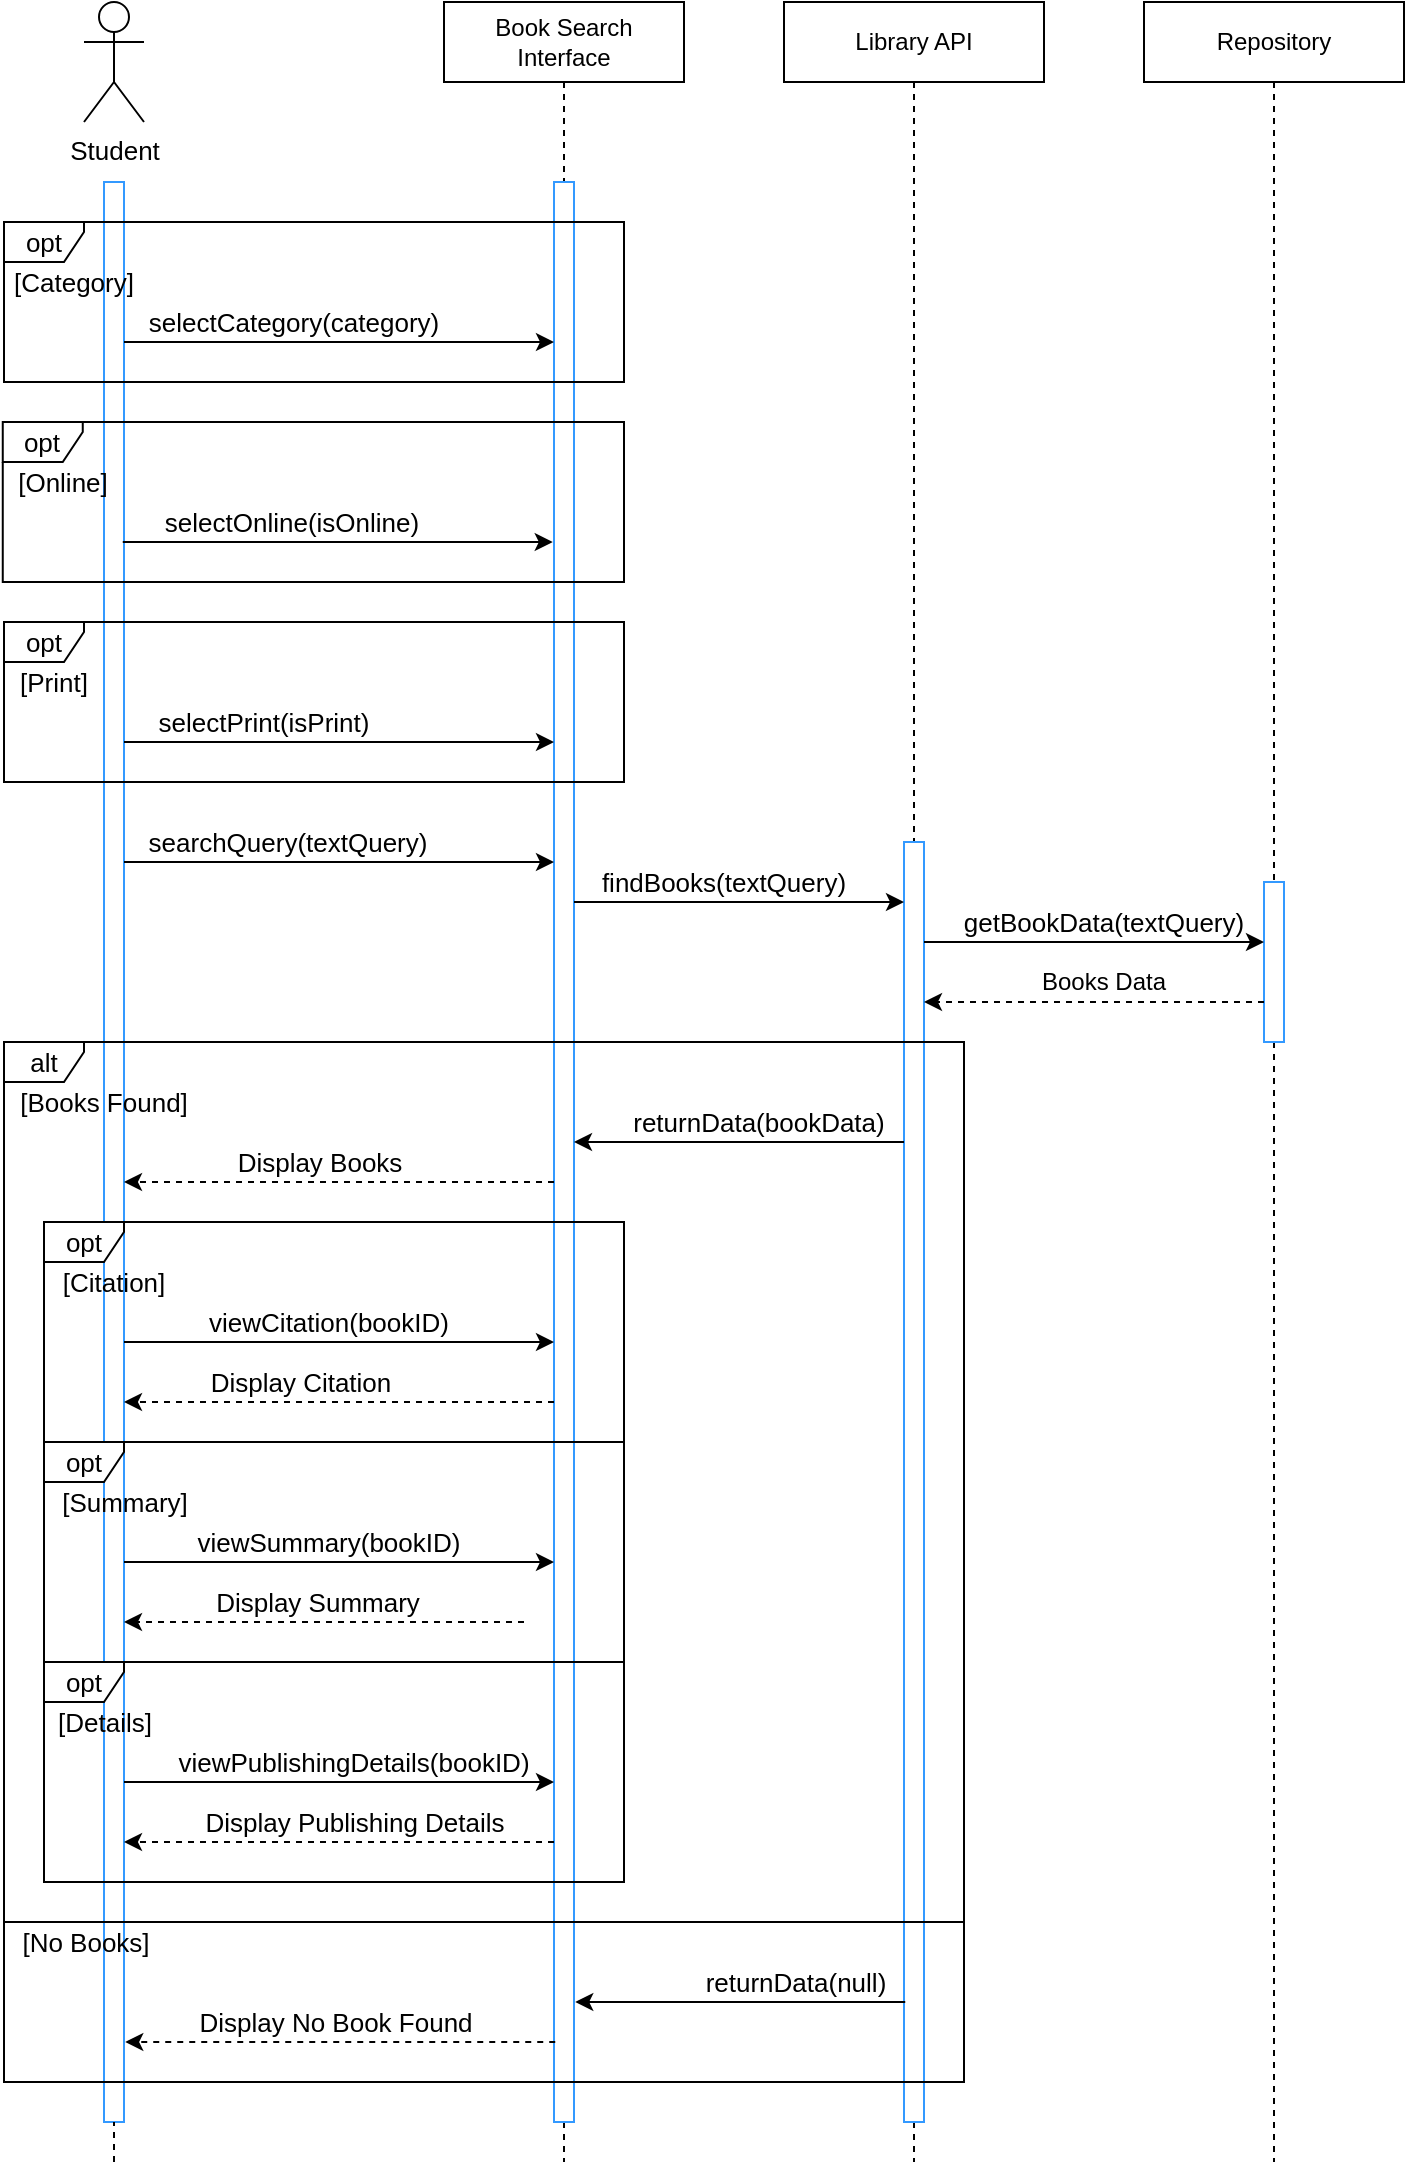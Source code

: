 <mxfile compressed="false" version="21.0.10" type="device">
  <diagram name="Page-1" id="2YBvvXClWsGukQMizWep">
    <mxGraphModel dx="1363" dy="877" grid="1" gridSize="10" guides="1" tooltips="1" connect="1" arrows="1" fold="1" page="1" pageScale="1" pageWidth="2500" pageHeight="2500" math="0" shadow="0">
      <root>
        <mxCell id="0" />
        <mxCell id="1" parent="0" />
        <mxCell id="aM9ryv3xv72pqoxQDRHE-5" value="Repository" style="shape=umlLifeline;perimeter=lifelinePerimeter;whiteSpace=wrap;html=1;container=0;dropTarget=0;collapsible=0;recursiveResize=0;outlineConnect=0;portConstraint=eastwest;newEdgeStyle={&quot;edgeStyle&quot;:&quot;elbowEdgeStyle&quot;,&quot;elbow&quot;:&quot;vertical&quot;,&quot;curved&quot;:0,&quot;rounded&quot;:0};" parent="1" vertex="1">
          <mxGeometry x="580" y="40" width="130" height="1080" as="geometry" />
        </mxCell>
        <mxCell id="aM9ryv3xv72pqoxQDRHE-6" value="" style="html=1;points=[];perimeter=orthogonalPerimeter;outlineConnect=0;targetShapes=umlLifeline;portConstraint=eastwest;newEdgeStyle={&quot;edgeStyle&quot;:&quot;elbowEdgeStyle&quot;,&quot;elbow&quot;:&quot;vertical&quot;,&quot;curved&quot;:0,&quot;rounded&quot;:0};strokeColor=#3399FF;" parent="aM9ryv3xv72pqoxQDRHE-5" vertex="1">
          <mxGeometry x="60" y="440" width="10" height="80" as="geometry" />
        </mxCell>
        <mxCell id="fCjNDRdymDhb6TnAWpX7-8" value="Student" style="shape=umlActor;verticalLabelPosition=bottom;verticalAlign=top;html=1;outlineConnect=0;strokeColor=#000000;fontSize=13;" parent="1" vertex="1">
          <mxGeometry x="50" y="40" width="30" height="60" as="geometry" />
        </mxCell>
        <mxCell id="fCjNDRdymDhb6TnAWpX7-12" value="" style="html=1;points=[];perimeter=orthogonalPerimeter;outlineConnect=0;targetShapes=umlLifeline;portConstraint=eastwest;newEdgeStyle={&quot;edgeStyle&quot;:&quot;elbowEdgeStyle&quot;,&quot;elbow&quot;:&quot;vertical&quot;,&quot;curved&quot;:0,&quot;rounded&quot;:0};strokeColor=#3399FF;" parent="1" vertex="1">
          <mxGeometry x="60" y="130" width="10" height="970" as="geometry" />
        </mxCell>
        <mxCell id="fCjNDRdymDhb6TnAWpX7-27" value="Book Search Interface" style="shape=umlLifeline;perimeter=lifelinePerimeter;whiteSpace=wrap;html=1;container=0;dropTarget=0;collapsible=0;recursiveResize=0;outlineConnect=0;portConstraint=eastwest;newEdgeStyle={&quot;edgeStyle&quot;:&quot;elbowEdgeStyle&quot;,&quot;elbow&quot;:&quot;vertical&quot;,&quot;curved&quot;:0,&quot;rounded&quot;:0};" parent="1" vertex="1">
          <mxGeometry x="230" y="40" width="120" height="1080" as="geometry" />
        </mxCell>
        <mxCell id="fCjNDRdymDhb6TnAWpX7-28" value="" style="html=1;points=[];perimeter=orthogonalPerimeter;outlineConnect=0;targetShapes=umlLifeline;portConstraint=eastwest;newEdgeStyle={&quot;edgeStyle&quot;:&quot;elbowEdgeStyle&quot;,&quot;elbow&quot;:&quot;vertical&quot;,&quot;curved&quot;:0,&quot;rounded&quot;:0};strokeColor=#3399FF;" parent="fCjNDRdymDhb6TnAWpX7-27" vertex="1">
          <mxGeometry x="55" y="90" width="10" height="970" as="geometry" />
        </mxCell>
        <mxCell id="fCjNDRdymDhb6TnAWpX7-33" value="" style="endArrow=none;dashed=1;html=1;rounded=0;fontSize=13;" parent="1" target="fCjNDRdymDhb6TnAWpX7-12" edge="1">
          <mxGeometry width="50" height="50" relative="1" as="geometry">
            <mxPoint x="65" y="1120" as="sourcePoint" />
            <mxPoint x="65" y="660" as="targetPoint" />
            <Array as="points" />
          </mxGeometry>
        </mxCell>
        <mxCell id="fCjNDRdymDhb6TnAWpX7-42" value="selectCategory(category)" style="text;html=1;strokeColor=none;fillColor=none;align=center;verticalAlign=middle;whiteSpace=wrap;rounded=0;fontSize=13;" parent="1" vertex="1">
          <mxGeometry x="70" y="190" width="170" height="20" as="geometry" />
        </mxCell>
        <mxCell id="fCjNDRdymDhb6TnAWpX7-45" value="opt" style="shape=umlFrame;whiteSpace=wrap;html=1;pointerEvents=0;strokeColor=#000000;fontSize=13;width=40;height=20;" parent="1" vertex="1">
          <mxGeometry x="10" y="150" width="310" height="80" as="geometry" />
        </mxCell>
        <mxCell id="fCjNDRdymDhb6TnAWpX7-46" value="[Category]" style="text;html=1;strokeColor=none;fillColor=none;align=center;verticalAlign=middle;whiteSpace=wrap;rounded=0;fontSize=13;" parent="1" vertex="1">
          <mxGeometry x="10" y="170" width="70" height="20" as="geometry" />
        </mxCell>
        <mxCell id="fCjNDRdymDhb6TnAWpX7-51" value="" style="endArrow=classic;html=1;rounded=0;fontSize=13;" parent="1" source="fCjNDRdymDhb6TnAWpX7-12" target="fCjNDRdymDhb6TnAWpX7-28" edge="1">
          <mxGeometry width="50" height="50" relative="1" as="geometry">
            <mxPoint x="70" y="230" as="sourcePoint" />
            <mxPoint x="285" y="230" as="targetPoint" />
            <Array as="points">
              <mxPoint x="139" y="210" />
              <mxPoint x="204" y="210" />
            </Array>
          </mxGeometry>
        </mxCell>
        <mxCell id="8WBUeJ8e2ZMxS5DKSKpC-83" value="Library API" style="shape=umlLifeline;perimeter=lifelinePerimeter;whiteSpace=wrap;html=1;container=0;dropTarget=0;collapsible=0;recursiveResize=0;outlineConnect=0;portConstraint=eastwest;newEdgeStyle={&quot;edgeStyle&quot;:&quot;elbowEdgeStyle&quot;,&quot;elbow&quot;:&quot;vertical&quot;,&quot;curved&quot;:0,&quot;rounded&quot;:0};" parent="1" vertex="1">
          <mxGeometry x="400" y="40" width="130" height="1080" as="geometry" />
        </mxCell>
        <mxCell id="8WBUeJ8e2ZMxS5DKSKpC-84" value="" style="html=1;points=[];perimeter=orthogonalPerimeter;outlineConnect=0;targetShapes=umlLifeline;portConstraint=eastwest;newEdgeStyle={&quot;edgeStyle&quot;:&quot;elbowEdgeStyle&quot;,&quot;elbow&quot;:&quot;vertical&quot;,&quot;curved&quot;:0,&quot;rounded&quot;:0};strokeColor=#3399FF;" parent="8WBUeJ8e2ZMxS5DKSKpC-83" vertex="1">
          <mxGeometry x="60" y="420" width="10" height="640" as="geometry" />
        </mxCell>
        <mxCell id="UOv02gEyeNIiNMxLk5ma-1" value="selectOnline(isOnline)" style="text;html=1;strokeColor=none;fillColor=none;align=center;verticalAlign=middle;whiteSpace=wrap;rounded=0;fontSize=13;" parent="1" vertex="1">
          <mxGeometry x="69.38" y="290" width="170" height="20" as="geometry" />
        </mxCell>
        <mxCell id="UOv02gEyeNIiNMxLk5ma-2" value="opt" style="shape=umlFrame;whiteSpace=wrap;html=1;pointerEvents=0;strokeColor=#000000;fontSize=13;width=40;height=20;" parent="1" vertex="1">
          <mxGeometry x="9.38" y="250" width="310.62" height="80" as="geometry" />
        </mxCell>
        <mxCell id="UOv02gEyeNIiNMxLk5ma-3" value="[Online]" style="text;html=1;strokeColor=none;fillColor=none;align=center;verticalAlign=middle;whiteSpace=wrap;rounded=0;fontSize=13;" parent="1" vertex="1">
          <mxGeometry x="9.38" y="270" width="60.62" height="20" as="geometry" />
        </mxCell>
        <mxCell id="UOv02gEyeNIiNMxLk5ma-4" value="" style="endArrow=classic;html=1;rounded=0;fontSize=13;" parent="1" edge="1">
          <mxGeometry width="50" height="50" relative="1" as="geometry">
            <mxPoint x="69.38" y="310" as="sourcePoint" />
            <mxPoint x="284.38" y="310" as="targetPoint" />
            <Array as="points">
              <mxPoint x="138.38" y="310" />
              <mxPoint x="203.38" y="310" />
            </Array>
          </mxGeometry>
        </mxCell>
        <mxCell id="UOv02gEyeNIiNMxLk5ma-9" value="" style="endArrow=classic;html=1;rounded=0;" parent="1" edge="1">
          <mxGeometry width="50" height="50" relative="1" as="geometry">
            <mxPoint x="70" y="470" as="sourcePoint" />
            <mxPoint x="285" y="470" as="targetPoint" />
            <Array as="points">
              <mxPoint x="180" y="470" />
            </Array>
          </mxGeometry>
        </mxCell>
        <mxCell id="UOv02gEyeNIiNMxLk5ma-11" value="searchQuery(textQuery)" style="text;html=1;strokeColor=none;fillColor=none;align=center;verticalAlign=middle;whiteSpace=wrap;rounded=0;fontSize=13;" parent="1" vertex="1">
          <mxGeometry x="73.75" y="450" width="156.25" height="20" as="geometry" />
        </mxCell>
        <mxCell id="UOv02gEyeNIiNMxLk5ma-12" value="" style="endArrow=classic;html=1;rounded=0;" parent="1" edge="1">
          <mxGeometry width="50" height="50" relative="1" as="geometry">
            <mxPoint x="295" y="490" as="sourcePoint" />
            <mxPoint x="460" y="490" as="targetPoint" />
            <Array as="points">
              <mxPoint x="430" y="490" />
            </Array>
          </mxGeometry>
        </mxCell>
        <mxCell id="UOv02gEyeNIiNMxLk5ma-13" value="findBooks(textQuery)" style="text;html=1;strokeColor=none;fillColor=none;align=center;verticalAlign=middle;whiteSpace=wrap;rounded=0;fontSize=13;" parent="1" vertex="1">
          <mxGeometry x="300" y="470" width="140" height="20" as="geometry" />
        </mxCell>
        <mxCell id="UOv02gEyeNIiNMxLk5ma-14" value="" style="endArrow=classic;html=1;rounded=0;" parent="1" target="aM9ryv3xv72pqoxQDRHE-6" edge="1">
          <mxGeometry width="50" height="50" relative="1" as="geometry">
            <mxPoint x="470" y="510" as="sourcePoint" />
            <mxPoint x="560" y="520" as="targetPoint" />
            <Array as="points">
              <mxPoint x="520" y="510" />
            </Array>
          </mxGeometry>
        </mxCell>
        <mxCell id="UOv02gEyeNIiNMxLk5ma-15" value="getBookData(textQuery)" style="text;html=1;strokeColor=none;fillColor=none;align=center;verticalAlign=middle;whiteSpace=wrap;rounded=0;fontSize=13;" parent="1" vertex="1">
          <mxGeometry x="480" y="490" width="160" height="20" as="geometry" />
        </mxCell>
        <mxCell id="UOv02gEyeNIiNMxLk5ma-16" value="alt" style="shape=umlFrame;whiteSpace=wrap;html=1;pointerEvents=0;strokeColor=#000000;fontSize=13;width=40;height=20;" parent="1" vertex="1">
          <mxGeometry x="10" y="560" width="480" height="440" as="geometry" />
        </mxCell>
        <mxCell id="UOv02gEyeNIiNMxLk5ma-17" value="returnData(bookData)" style="text;html=1;strokeColor=none;fillColor=none;align=center;verticalAlign=middle;whiteSpace=wrap;rounded=0;fontSize=13;" parent="1" vertex="1">
          <mxGeometry x="320" y="590" width="135" height="20" as="geometry" />
        </mxCell>
        <mxCell id="UOv02gEyeNIiNMxLk5ma-18" value="" style="endArrow=classic;html=1;rounded=0;fontSize=13;" parent="1" edge="1">
          <mxGeometry width="50" height="50" relative="1" as="geometry">
            <mxPoint x="460" y="610" as="sourcePoint" />
            <mxPoint x="295" y="610" as="targetPoint" />
            <Array as="points">
              <mxPoint x="440" y="610" />
            </Array>
          </mxGeometry>
        </mxCell>
        <mxCell id="UOv02gEyeNIiNMxLk5ma-19" value="" style="endArrow=classic;html=1;rounded=0;fontSize=13;dashed=1;" parent="1" edge="1">
          <mxGeometry width="50" height="50" relative="1" as="geometry">
            <mxPoint x="285" y="630" as="sourcePoint" />
            <mxPoint x="70" y="630" as="targetPoint" />
            <Array as="points">
              <mxPoint x="211" y="630" />
              <mxPoint x="130" y="630" />
            </Array>
          </mxGeometry>
        </mxCell>
        <mxCell id="UOv02gEyeNIiNMxLk5ma-20" value="Display Books" style="text;html=1;strokeColor=none;fillColor=none;align=center;verticalAlign=middle;whiteSpace=wrap;rounded=0;fontSize=13;" parent="1" vertex="1">
          <mxGeometry x="115" y="610" width="106.25" height="20" as="geometry" />
        </mxCell>
        <mxCell id="UOv02gEyeNIiNMxLk5ma-21" value="" style="endArrow=classic;html=1;rounded=0;dashed=1;" parent="1" source="aM9ryv3xv72pqoxQDRHE-6" edge="1">
          <mxGeometry width="50" height="50" relative="1" as="geometry">
            <mxPoint x="680" y="540" as="sourcePoint" />
            <mxPoint x="470" y="540" as="targetPoint" />
            <Array as="points">
              <mxPoint x="600" y="540" />
            </Array>
          </mxGeometry>
        </mxCell>
        <mxCell id="UOv02gEyeNIiNMxLk5ma-22" value="Books Data" style="text;html=1;strokeColor=none;fillColor=none;align=center;verticalAlign=middle;whiteSpace=wrap;rounded=0;" parent="1" vertex="1">
          <mxGeometry x="525" y="520" width="70" height="20" as="geometry" />
        </mxCell>
        <mxCell id="UOv02gEyeNIiNMxLk5ma-23" value="[Books Found]" style="text;html=1;strokeColor=none;fillColor=none;align=center;verticalAlign=middle;whiteSpace=wrap;rounded=0;fontSize=13;" parent="1" vertex="1">
          <mxGeometry x="10" y="580" width="100" height="20" as="geometry" />
        </mxCell>
        <mxCell id="UOv02gEyeNIiNMxLk5ma-24" value="returnData(null)" style="text;html=1;strokeColor=none;fillColor=none;align=center;verticalAlign=middle;whiteSpace=wrap;rounded=0;fontSize=13;" parent="1" vertex="1">
          <mxGeometry x="350.62" y="1020" width="110" height="20" as="geometry" />
        </mxCell>
        <mxCell id="UOv02gEyeNIiNMxLk5ma-25" value="" style="endArrow=classic;html=1;rounded=0;fontSize=13;" parent="1" edge="1">
          <mxGeometry width="50" height="50" relative="1" as="geometry">
            <mxPoint x="460.62" y="1040" as="sourcePoint" />
            <mxPoint x="295.62" y="1040" as="targetPoint" />
            <Array as="points">
              <mxPoint x="440.62" y="1040" />
            </Array>
          </mxGeometry>
        </mxCell>
        <mxCell id="UOv02gEyeNIiNMxLk5ma-26" value="" style="endArrow=classic;html=1;rounded=0;fontSize=13;dashed=1;" parent="1" edge="1">
          <mxGeometry width="50" height="50" relative="1" as="geometry">
            <mxPoint x="285.62" y="1060" as="sourcePoint" />
            <mxPoint x="70.62" y="1060" as="targetPoint" />
            <Array as="points">
              <mxPoint x="219.62" y="1060" />
              <mxPoint x="129.62" y="1060" />
            </Array>
          </mxGeometry>
        </mxCell>
        <mxCell id="UOv02gEyeNIiNMxLk5ma-27" value="Display No Book Found" style="text;html=1;strokeColor=none;fillColor=none;align=center;verticalAlign=middle;whiteSpace=wrap;rounded=0;fontSize=13;" parent="1" vertex="1">
          <mxGeometry x="97.81" y="1040" width="155.62" height="20" as="geometry" />
        </mxCell>
        <mxCell id="UOv02gEyeNIiNMxLk5ma-28" value="[No Books]" style="text;html=1;strokeColor=none;fillColor=none;align=center;verticalAlign=middle;whiteSpace=wrap;rounded=0;fontSize=13;" parent="1" vertex="1">
          <mxGeometry x="10.62" y="1000" width="80" height="20" as="geometry" />
        </mxCell>
        <mxCell id="UOv02gEyeNIiNMxLk5ma-46" value="viewCitation(bookID)" style="text;html=1;strokeColor=none;fillColor=none;align=center;verticalAlign=middle;whiteSpace=wrap;rounded=0;fontSize=13;" parent="1" vertex="1">
          <mxGeometry x="106.25" y="690" width="132.5" height="20" as="geometry" />
        </mxCell>
        <mxCell id="UOv02gEyeNIiNMxLk5ma-47" value="" style="endArrow=classic;html=1;rounded=0;fontSize=13;" parent="1" edge="1">
          <mxGeometry width="50" height="50" relative="1" as="geometry">
            <mxPoint x="70" y="710" as="sourcePoint" />
            <mxPoint x="285" y="710" as="targetPoint" />
            <Array as="points">
              <mxPoint x="138.75" y="710" />
              <mxPoint x="203.75" y="710" />
            </Array>
          </mxGeometry>
        </mxCell>
        <mxCell id="UOv02gEyeNIiNMxLk5ma-48" value="" style="endArrow=classic;html=1;rounded=0;fontSize=13;dashed=1;" parent="1" edge="1">
          <mxGeometry width="50" height="50" relative="1" as="geometry">
            <mxPoint x="285" y="740" as="sourcePoint" />
            <mxPoint x="70" y="740" as="targetPoint" />
            <Array as="points">
              <mxPoint x="208" y="740" />
              <mxPoint x="170" y="740" />
              <mxPoint x="128" y="740" />
            </Array>
          </mxGeometry>
        </mxCell>
        <mxCell id="UOv02gEyeNIiNMxLk5ma-49" value="Display Citation" style="text;html=1;strokeColor=none;fillColor=none;align=center;verticalAlign=middle;whiteSpace=wrap;rounded=0;fontSize=13;" parent="1" vertex="1">
          <mxGeometry x="101.25" y="720" width="115" height="20" as="geometry" />
        </mxCell>
        <mxCell id="UOv02gEyeNIiNMxLk5ma-50" value="opt" style="shape=umlFrame;whiteSpace=wrap;html=1;pointerEvents=0;strokeColor=#000000;fontSize=13;width=40;height=20;" parent="1" vertex="1">
          <mxGeometry x="30" y="650" width="290" height="110" as="geometry" />
        </mxCell>
        <mxCell id="UOv02gEyeNIiNMxLk5ma-51" value="opt" style="shape=umlFrame;whiteSpace=wrap;html=1;pointerEvents=0;strokeColor=#000000;fontSize=13;width=40;height=20;" parent="1" vertex="1">
          <mxGeometry x="30" y="760" width="290" height="110" as="geometry" />
        </mxCell>
        <mxCell id="UOv02gEyeNIiNMxLk5ma-52" value="viewSummary(bookID)" style="text;html=1;strokeColor=none;fillColor=none;align=center;verticalAlign=middle;whiteSpace=wrap;rounded=0;fontSize=13;" parent="1" vertex="1">
          <mxGeometry x="101.88" y="800" width="141.25" height="20" as="geometry" />
        </mxCell>
        <mxCell id="UOv02gEyeNIiNMxLk5ma-53" value="" style="endArrow=classic;html=1;rounded=0;fontSize=13;" parent="1" edge="1">
          <mxGeometry width="50" height="50" relative="1" as="geometry">
            <mxPoint x="70" y="820" as="sourcePoint" />
            <mxPoint x="285" y="820" as="targetPoint" />
            <Array as="points">
              <mxPoint x="100" y="820" />
              <mxPoint x="130" y="820" />
              <mxPoint x="170" y="820" />
              <mxPoint x="203" y="820" />
            </Array>
          </mxGeometry>
        </mxCell>
        <mxCell id="UOv02gEyeNIiNMxLk5ma-54" value="" style="endArrow=classic;html=1;rounded=0;fontSize=13;dashed=1;" parent="1" edge="1">
          <mxGeometry width="50" height="50" relative="1" as="geometry">
            <mxPoint x="270" y="850" as="sourcePoint" />
            <mxPoint x="70" y="850" as="targetPoint" />
            <Array as="points">
              <mxPoint x="206" y="850" />
              <mxPoint x="170" y="850" />
              <mxPoint x="126" y="850" />
            </Array>
          </mxGeometry>
        </mxCell>
        <mxCell id="UOv02gEyeNIiNMxLk5ma-55" value="Display Summary" style="text;html=1;strokeColor=none;fillColor=none;align=center;verticalAlign=middle;whiteSpace=wrap;rounded=0;fontSize=13;" parent="1" vertex="1">
          <mxGeometry x="113.75" y="830" width="106.25" height="20" as="geometry" />
        </mxCell>
        <mxCell id="UOv02gEyeNIiNMxLk5ma-56" value="opt" style="shape=umlFrame;whiteSpace=wrap;html=1;pointerEvents=0;strokeColor=#000000;fontSize=13;width=40;height=20;" parent="1" vertex="1">
          <mxGeometry x="30" y="870" width="290" height="110" as="geometry" />
        </mxCell>
        <mxCell id="UOv02gEyeNIiNMxLk5ma-57" value="viewPublishingDetails(bookID)" style="text;html=1;strokeColor=none;fillColor=none;align=center;verticalAlign=middle;whiteSpace=wrap;rounded=0;fontSize=13;" parent="1" vertex="1">
          <mxGeometry x="90" y="910" width="190" height="20" as="geometry" />
        </mxCell>
        <mxCell id="UOv02gEyeNIiNMxLk5ma-58" value="" style="endArrow=classic;html=1;rounded=0;fontSize=13;" parent="1" edge="1">
          <mxGeometry width="50" height="50" relative="1" as="geometry">
            <mxPoint x="70" y="930" as="sourcePoint" />
            <mxPoint x="285" y="930" as="targetPoint" />
            <Array as="points">
              <mxPoint x="103" y="930" />
              <mxPoint x="180" y="930" />
              <mxPoint x="250" y="930" />
            </Array>
          </mxGeometry>
        </mxCell>
        <mxCell id="UOv02gEyeNIiNMxLk5ma-59" value="" style="endArrow=classic;html=1;rounded=0;fontSize=13;dashed=1;" parent="1" edge="1">
          <mxGeometry width="50" height="50" relative="1" as="geometry">
            <mxPoint x="285" y="960" as="sourcePoint" />
            <mxPoint x="70" y="960" as="targetPoint" />
            <Array as="points">
              <mxPoint x="210" y="960" />
              <mxPoint x="129" y="960" />
            </Array>
          </mxGeometry>
        </mxCell>
        <mxCell id="UOv02gEyeNIiNMxLk5ma-60" value="Display Publishing Details" style="text;html=1;strokeColor=none;fillColor=none;align=center;verticalAlign=middle;whiteSpace=wrap;rounded=0;fontSize=13;" parent="1" vertex="1">
          <mxGeometry x="102.5" y="940" width="165" height="20" as="geometry" />
        </mxCell>
        <mxCell id="UOv02gEyeNIiNMxLk5ma-61" value="[Citation]" style="text;html=1;strokeColor=none;fillColor=none;align=center;verticalAlign=middle;whiteSpace=wrap;rounded=0;fontSize=13;" parent="1" vertex="1">
          <mxGeometry x="30" y="670" width="70" height="20" as="geometry" />
        </mxCell>
        <mxCell id="UOv02gEyeNIiNMxLk5ma-64" value="[Summary]" style="text;html=1;strokeColor=none;fillColor=none;align=center;verticalAlign=middle;whiteSpace=wrap;rounded=0;fontSize=13;" parent="1" vertex="1">
          <mxGeometry x="30.94" y="780" width="79.06" height="20" as="geometry" />
        </mxCell>
        <mxCell id="UOv02gEyeNIiNMxLk5ma-66" value="[Details]" style="text;html=1;strokeColor=none;fillColor=none;align=center;verticalAlign=middle;whiteSpace=wrap;rounded=0;fontSize=13;" parent="1" vertex="1">
          <mxGeometry x="30.94" y="890" width="59.06" height="20" as="geometry" />
        </mxCell>
        <mxCell id="UOv02gEyeNIiNMxLk5ma-29" value="" style="rounded=0;whiteSpace=wrap;html=1;fillColor=none;" parent="1" vertex="1">
          <mxGeometry x="10" y="1000" width="480" height="80" as="geometry" />
        </mxCell>
        <mxCell id="UOv02gEyeNIiNMxLk5ma-73" value="selectPrint(isPrint)" style="text;html=1;strokeColor=none;fillColor=none;align=center;verticalAlign=middle;whiteSpace=wrap;rounded=0;fontSize=13;" parent="1" vertex="1">
          <mxGeometry x="70" y="390" width="140" height="20" as="geometry" />
        </mxCell>
        <mxCell id="UOv02gEyeNIiNMxLk5ma-74" value="opt" style="shape=umlFrame;whiteSpace=wrap;html=1;pointerEvents=0;strokeColor=#000000;fontSize=13;width=40;height=20;" parent="1" vertex="1">
          <mxGeometry x="10" y="350" width="310" height="80" as="geometry" />
        </mxCell>
        <mxCell id="UOv02gEyeNIiNMxLk5ma-75" value="[Print]" style="text;html=1;strokeColor=none;fillColor=none;align=center;verticalAlign=middle;whiteSpace=wrap;rounded=0;fontSize=13;" parent="1" vertex="1">
          <mxGeometry x="10" y="370" width="50" height="20" as="geometry" />
        </mxCell>
        <mxCell id="UOv02gEyeNIiNMxLk5ma-76" value="" style="endArrow=classic;html=1;rounded=0;fontSize=13;" parent="1" edge="1">
          <mxGeometry width="50" height="50" relative="1" as="geometry">
            <mxPoint x="70" y="410" as="sourcePoint" />
            <mxPoint x="285" y="410" as="targetPoint" />
            <Array as="points">
              <mxPoint x="139" y="410" />
              <mxPoint x="204" y="410" />
            </Array>
          </mxGeometry>
        </mxCell>
      </root>
    </mxGraphModel>
  </diagram>
</mxfile>
